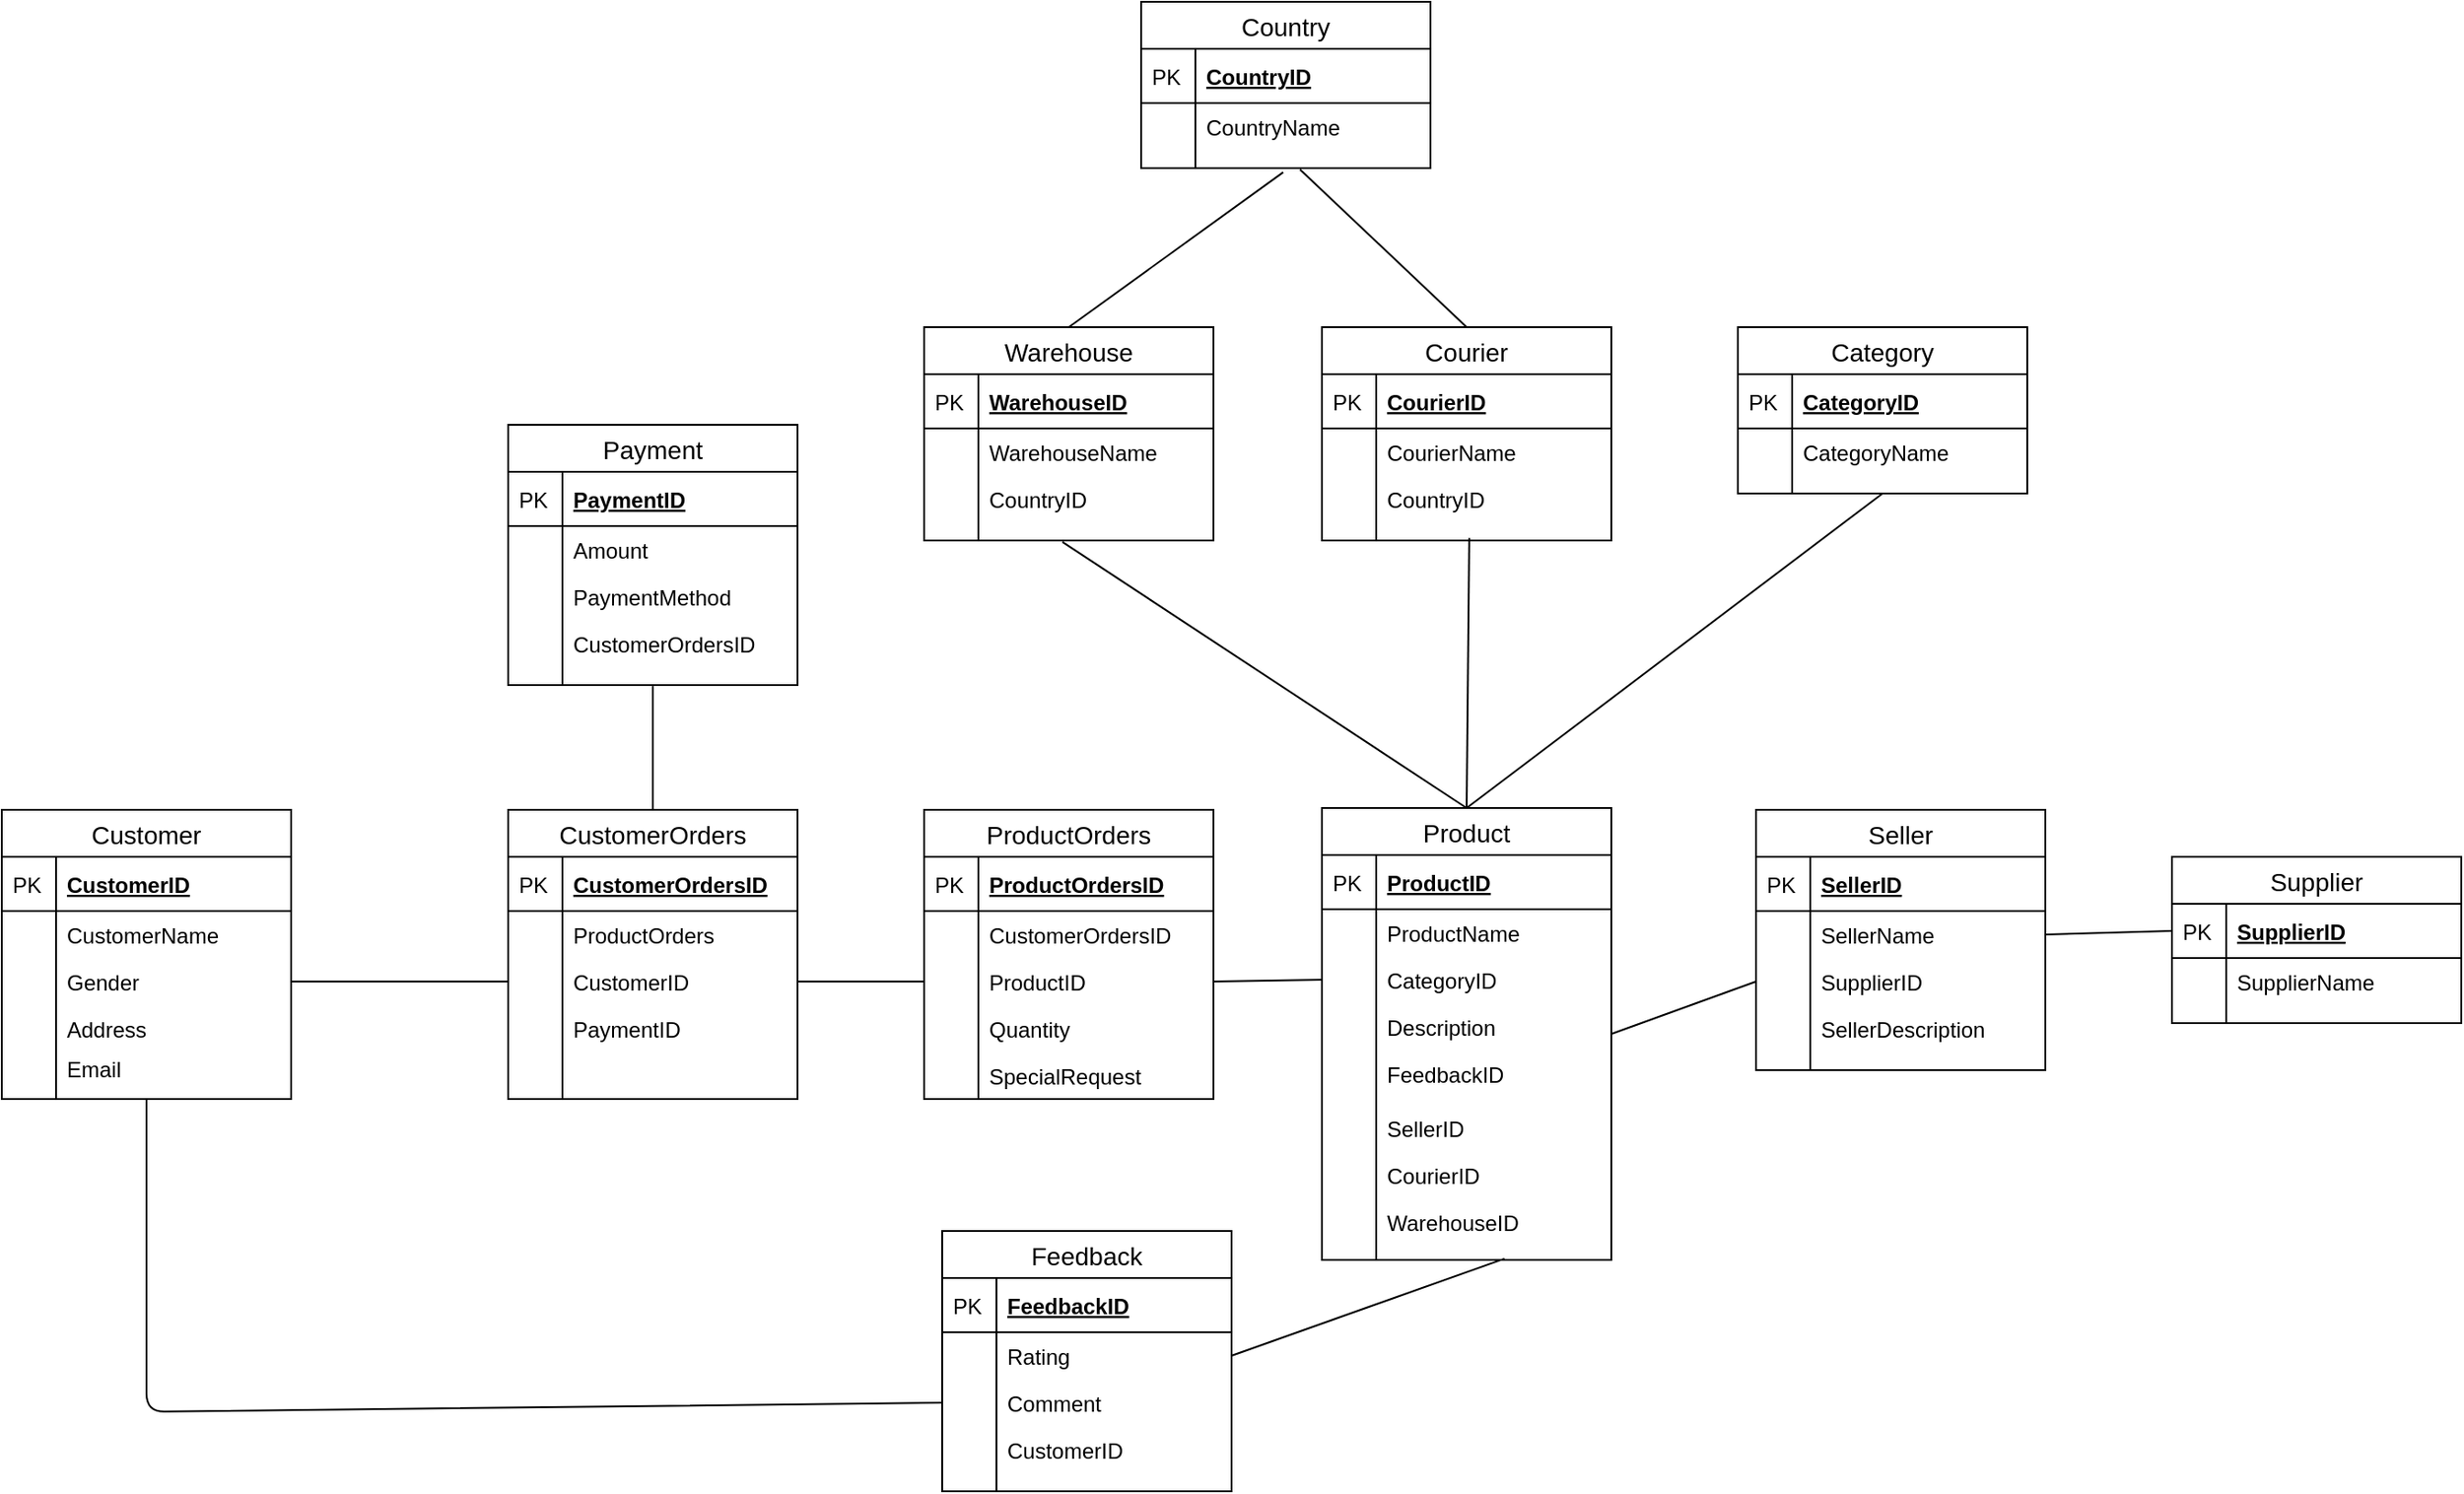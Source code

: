 <mxfile version="13.1.3" type="github">
  <diagram id="pYFh0rgc7aokLXiVHy54" name="Page-1">
    <mxGraphModel dx="3125" dy="2255" grid="1" gridSize="10" guides="1" tooltips="1" connect="1" arrows="1" fold="1" page="1" pageScale="1" pageWidth="850" pageHeight="1100" math="0" shadow="0">
      <root>
        <mxCell id="0" />
        <mxCell id="1" parent="0" />
        <mxCell id="GwLpC99S9G4-F7s5bENT-5" value="CustomerOrders" style="swimlane;fontStyle=0;childLayout=stackLayout;horizontal=1;startSize=26;horizontalStack=0;resizeParent=1;resizeParentMax=0;resizeLast=0;collapsible=1;marginBottom=0;align=center;fontSize=14;" parent="1" vertex="1">
          <mxGeometry x="-470" y="287" width="160" height="160" as="geometry" />
        </mxCell>
        <mxCell id="GwLpC99S9G4-F7s5bENT-6" value="CustomerOrdersID" style="shape=partialRectangle;top=0;left=0;right=0;bottom=1;align=left;verticalAlign=middle;fillColor=none;spacingLeft=34;spacingRight=4;overflow=hidden;rotatable=0;points=[[0,0.5],[1,0.5]];portConstraint=eastwest;dropTarget=0;fontStyle=5;fontSize=12;" parent="GwLpC99S9G4-F7s5bENT-5" vertex="1">
          <mxGeometry y="26" width="160" height="30" as="geometry" />
        </mxCell>
        <mxCell id="GwLpC99S9G4-F7s5bENT-7" value="PK" style="shape=partialRectangle;top=0;left=0;bottom=0;fillColor=none;align=left;verticalAlign=middle;spacingLeft=4;spacingRight=4;overflow=hidden;rotatable=0;points=[];portConstraint=eastwest;part=1;fontSize=12;" parent="GwLpC99S9G4-F7s5bENT-6" vertex="1" connectable="0">
          <mxGeometry width="30" height="30" as="geometry" />
        </mxCell>
        <mxCell id="GwLpC99S9G4-F7s5bENT-8" value="ProductOrders" style="shape=partialRectangle;top=0;left=0;right=0;bottom=0;align=left;verticalAlign=top;fillColor=none;spacingLeft=34;spacingRight=4;overflow=hidden;rotatable=0;points=[[0,0.5],[1,0.5]];portConstraint=eastwest;dropTarget=0;fontSize=12;" parent="GwLpC99S9G4-F7s5bENT-5" vertex="1">
          <mxGeometry y="56" width="160" height="26" as="geometry" />
        </mxCell>
        <mxCell id="GwLpC99S9G4-F7s5bENT-9" value="" style="shape=partialRectangle;top=0;left=0;bottom=0;fillColor=none;align=left;verticalAlign=top;spacingLeft=4;spacingRight=4;overflow=hidden;rotatable=0;points=[];portConstraint=eastwest;part=1;fontSize=12;" parent="GwLpC99S9G4-F7s5bENT-8" vertex="1" connectable="0">
          <mxGeometry width="30" height="26" as="geometry" />
        </mxCell>
        <mxCell id="GwLpC99S9G4-F7s5bENT-10" value="CustomerID" style="shape=partialRectangle;top=0;left=0;right=0;bottom=0;align=left;verticalAlign=top;fillColor=none;spacingLeft=34;spacingRight=4;overflow=hidden;rotatable=0;points=[[0,0.5],[1,0.5]];portConstraint=eastwest;dropTarget=0;fontSize=12;" parent="GwLpC99S9G4-F7s5bENT-5" vertex="1">
          <mxGeometry y="82" width="160" height="26" as="geometry" />
        </mxCell>
        <mxCell id="GwLpC99S9G4-F7s5bENT-11" value="" style="shape=partialRectangle;top=0;left=0;bottom=0;fillColor=none;align=left;verticalAlign=top;spacingLeft=4;spacingRight=4;overflow=hidden;rotatable=0;points=[];portConstraint=eastwest;part=1;fontSize=12;" parent="GwLpC99S9G4-F7s5bENT-10" vertex="1" connectable="0">
          <mxGeometry width="30" height="26" as="geometry" />
        </mxCell>
        <mxCell id="GwLpC99S9G4-F7s5bENT-12" value="PaymentID" style="shape=partialRectangle;top=0;left=0;right=0;bottom=0;align=left;verticalAlign=top;fillColor=none;spacingLeft=34;spacingRight=4;overflow=hidden;rotatable=0;points=[[0,0.5],[1,0.5]];portConstraint=eastwest;dropTarget=0;fontSize=12;" parent="GwLpC99S9G4-F7s5bENT-5" vertex="1">
          <mxGeometry y="108" width="160" height="26" as="geometry" />
        </mxCell>
        <mxCell id="GwLpC99S9G4-F7s5bENT-13" value="" style="shape=partialRectangle;top=0;left=0;bottom=0;fillColor=none;align=left;verticalAlign=top;spacingLeft=4;spacingRight=4;overflow=hidden;rotatable=0;points=[];portConstraint=eastwest;part=1;fontSize=12;" parent="GwLpC99S9G4-F7s5bENT-12" vertex="1" connectable="0">
          <mxGeometry width="30" height="26" as="geometry" />
        </mxCell>
        <mxCell id="GwLpC99S9G4-F7s5bENT-14" value="" style="shape=partialRectangle;top=0;left=0;right=0;bottom=0;align=left;verticalAlign=top;fillColor=none;spacingLeft=34;spacingRight=4;overflow=hidden;rotatable=0;points=[[0,0.5],[1,0.5]];portConstraint=eastwest;dropTarget=0;fontSize=12;" parent="GwLpC99S9G4-F7s5bENT-5" vertex="1">
          <mxGeometry y="134" width="160" height="26" as="geometry" />
        </mxCell>
        <mxCell id="GwLpC99S9G4-F7s5bENT-15" value="" style="shape=partialRectangle;top=0;left=0;bottom=0;fillColor=none;align=left;verticalAlign=top;spacingLeft=4;spacingRight=4;overflow=hidden;rotatable=0;points=[];portConstraint=eastwest;part=1;fontSize=12;" parent="GwLpC99S9G4-F7s5bENT-14" vertex="1" connectable="0">
          <mxGeometry width="30" height="26" as="geometry" />
        </mxCell>
        <mxCell id="qkNK_GtY_0DO6yNgUWAp-51" value="ProductOrders" style="swimlane;fontStyle=0;childLayout=stackLayout;horizontal=1;startSize=26;horizontalStack=0;resizeParent=1;resizeParentMax=0;resizeLast=0;collapsible=1;marginBottom=0;align=center;fontSize=14;" parent="1" vertex="1">
          <mxGeometry x="-240" y="287" width="160" height="160" as="geometry" />
        </mxCell>
        <mxCell id="qkNK_GtY_0DO6yNgUWAp-52" value="ProductOrdersID" style="shape=partialRectangle;top=0;left=0;right=0;bottom=1;align=left;verticalAlign=middle;fillColor=none;spacingLeft=34;spacingRight=4;overflow=hidden;rotatable=0;points=[[0,0.5],[1,0.5]];portConstraint=eastwest;dropTarget=0;fontStyle=5;fontSize=12;" parent="qkNK_GtY_0DO6yNgUWAp-51" vertex="1">
          <mxGeometry y="26" width="160" height="30" as="geometry" />
        </mxCell>
        <mxCell id="qkNK_GtY_0DO6yNgUWAp-53" value="PK" style="shape=partialRectangle;top=0;left=0;bottom=0;fillColor=none;align=left;verticalAlign=middle;spacingLeft=4;spacingRight=4;overflow=hidden;rotatable=0;points=[];portConstraint=eastwest;part=1;fontSize=12;" parent="qkNK_GtY_0DO6yNgUWAp-52" vertex="1" connectable="0">
          <mxGeometry width="30" height="30" as="geometry" />
        </mxCell>
        <mxCell id="qkNK_GtY_0DO6yNgUWAp-54" value="CustomerOrdersID" style="shape=partialRectangle;top=0;left=0;right=0;bottom=0;align=left;verticalAlign=top;fillColor=none;spacingLeft=34;spacingRight=4;overflow=hidden;rotatable=0;points=[[0,0.5],[1,0.5]];portConstraint=eastwest;dropTarget=0;fontSize=12;" parent="qkNK_GtY_0DO6yNgUWAp-51" vertex="1">
          <mxGeometry y="56" width="160" height="26" as="geometry" />
        </mxCell>
        <mxCell id="qkNK_GtY_0DO6yNgUWAp-55" value="" style="shape=partialRectangle;top=0;left=0;bottom=0;fillColor=none;align=left;verticalAlign=top;spacingLeft=4;spacingRight=4;overflow=hidden;rotatable=0;points=[];portConstraint=eastwest;part=1;fontSize=12;" parent="qkNK_GtY_0DO6yNgUWAp-54" vertex="1" connectable="0">
          <mxGeometry width="30" height="26" as="geometry" />
        </mxCell>
        <mxCell id="qkNK_GtY_0DO6yNgUWAp-56" value="ProductID" style="shape=partialRectangle;top=0;left=0;right=0;bottom=0;align=left;verticalAlign=top;fillColor=none;spacingLeft=34;spacingRight=4;overflow=hidden;rotatable=0;points=[[0,0.5],[1,0.5]];portConstraint=eastwest;dropTarget=0;fontSize=12;" parent="qkNK_GtY_0DO6yNgUWAp-51" vertex="1">
          <mxGeometry y="82" width="160" height="26" as="geometry" />
        </mxCell>
        <mxCell id="qkNK_GtY_0DO6yNgUWAp-57" value="" style="shape=partialRectangle;top=0;left=0;bottom=0;fillColor=none;align=left;verticalAlign=top;spacingLeft=4;spacingRight=4;overflow=hidden;rotatable=0;points=[];portConstraint=eastwest;part=1;fontSize=12;" parent="qkNK_GtY_0DO6yNgUWAp-56" vertex="1" connectable="0">
          <mxGeometry width="30" height="26" as="geometry" />
        </mxCell>
        <mxCell id="qkNK_GtY_0DO6yNgUWAp-58" value="Quantity" style="shape=partialRectangle;top=0;left=0;right=0;bottom=0;align=left;verticalAlign=top;fillColor=none;spacingLeft=34;spacingRight=4;overflow=hidden;rotatable=0;points=[[0,0.5],[1,0.5]];portConstraint=eastwest;dropTarget=0;fontSize=12;" parent="qkNK_GtY_0DO6yNgUWAp-51" vertex="1">
          <mxGeometry y="108" width="160" height="26" as="geometry" />
        </mxCell>
        <mxCell id="qkNK_GtY_0DO6yNgUWAp-59" value="" style="shape=partialRectangle;top=0;left=0;bottom=0;fillColor=none;align=left;verticalAlign=top;spacingLeft=4;spacingRight=4;overflow=hidden;rotatable=0;points=[];portConstraint=eastwest;part=1;fontSize=12;" parent="qkNK_GtY_0DO6yNgUWAp-58" vertex="1" connectable="0">
          <mxGeometry width="30" height="26" as="geometry" />
        </mxCell>
        <mxCell id="qkNK_GtY_0DO6yNgUWAp-60" value="SpecialRequest" style="shape=partialRectangle;top=0;left=0;right=0;bottom=0;align=left;verticalAlign=top;fillColor=none;spacingLeft=34;spacingRight=4;overflow=hidden;rotatable=0;points=[[0,0.5],[1,0.5]];portConstraint=eastwest;dropTarget=0;fontSize=12;" parent="qkNK_GtY_0DO6yNgUWAp-51" vertex="1">
          <mxGeometry y="134" width="160" height="26" as="geometry" />
        </mxCell>
        <mxCell id="qkNK_GtY_0DO6yNgUWAp-61" value="" style="shape=partialRectangle;top=0;left=0;bottom=0;fillColor=none;align=left;verticalAlign=top;spacingLeft=4;spacingRight=4;overflow=hidden;rotatable=0;points=[];portConstraint=eastwest;part=1;fontSize=12;" parent="qkNK_GtY_0DO6yNgUWAp-60" vertex="1" connectable="0">
          <mxGeometry width="30" height="26" as="geometry" />
        </mxCell>
        <mxCell id="qkNK_GtY_0DO6yNgUWAp-38" value="Customer" style="swimlane;fontStyle=0;childLayout=stackLayout;horizontal=1;startSize=26;horizontalStack=0;resizeParent=1;resizeParentMax=0;resizeLast=0;collapsible=1;marginBottom=0;align=center;fontSize=14;" parent="1" vertex="1">
          <mxGeometry x="-750" y="287" width="160" height="160" as="geometry" />
        </mxCell>
        <mxCell id="qkNK_GtY_0DO6yNgUWAp-39" value="CustomerID" style="shape=partialRectangle;top=0;left=0;right=0;bottom=1;align=left;verticalAlign=middle;fillColor=none;spacingLeft=34;spacingRight=4;overflow=hidden;rotatable=0;points=[[0,0.5],[1,0.5]];portConstraint=eastwest;dropTarget=0;fontStyle=5;fontSize=12;" parent="qkNK_GtY_0DO6yNgUWAp-38" vertex="1">
          <mxGeometry y="26" width="160" height="30" as="geometry" />
        </mxCell>
        <mxCell id="qkNK_GtY_0DO6yNgUWAp-40" value="PK" style="shape=partialRectangle;top=0;left=0;bottom=0;fillColor=none;align=left;verticalAlign=middle;spacingLeft=4;spacingRight=4;overflow=hidden;rotatable=0;points=[];portConstraint=eastwest;part=1;fontSize=12;" parent="qkNK_GtY_0DO6yNgUWAp-39" vertex="1" connectable="0">
          <mxGeometry width="30" height="30" as="geometry" />
        </mxCell>
        <mxCell id="qkNK_GtY_0DO6yNgUWAp-41" value="CustomerName" style="shape=partialRectangle;top=0;left=0;right=0;bottom=0;align=left;verticalAlign=top;fillColor=none;spacingLeft=34;spacingRight=4;overflow=hidden;rotatable=0;points=[[0,0.5],[1,0.5]];portConstraint=eastwest;dropTarget=0;fontSize=12;" parent="qkNK_GtY_0DO6yNgUWAp-38" vertex="1">
          <mxGeometry y="56" width="160" height="26" as="geometry" />
        </mxCell>
        <mxCell id="qkNK_GtY_0DO6yNgUWAp-42" value="" style="shape=partialRectangle;top=0;left=0;bottom=0;fillColor=none;align=left;verticalAlign=top;spacingLeft=4;spacingRight=4;overflow=hidden;rotatable=0;points=[];portConstraint=eastwest;part=1;fontSize=12;" parent="qkNK_GtY_0DO6yNgUWAp-41" vertex="1" connectable="0">
          <mxGeometry width="30" height="26" as="geometry" />
        </mxCell>
        <mxCell id="qkNK_GtY_0DO6yNgUWAp-43" value="Gender" style="shape=partialRectangle;top=0;left=0;right=0;bottom=0;align=left;verticalAlign=top;fillColor=none;spacingLeft=34;spacingRight=4;overflow=hidden;rotatable=0;points=[[0,0.5],[1,0.5]];portConstraint=eastwest;dropTarget=0;fontSize=12;" parent="qkNK_GtY_0DO6yNgUWAp-38" vertex="1">
          <mxGeometry y="82" width="160" height="26" as="geometry" />
        </mxCell>
        <mxCell id="qkNK_GtY_0DO6yNgUWAp-44" value="" style="shape=partialRectangle;top=0;left=0;bottom=0;fillColor=none;align=left;verticalAlign=top;spacingLeft=4;spacingRight=4;overflow=hidden;rotatable=0;points=[];portConstraint=eastwest;part=1;fontSize=12;" parent="qkNK_GtY_0DO6yNgUWAp-43" vertex="1" connectable="0">
          <mxGeometry width="30" height="26" as="geometry" />
        </mxCell>
        <mxCell id="qkNK_GtY_0DO6yNgUWAp-45" value="Address&#xa;" style="shape=partialRectangle;top=0;left=0;right=0;bottom=0;align=left;verticalAlign=top;fillColor=none;spacingLeft=34;spacingRight=4;overflow=hidden;rotatable=0;points=[[0,0.5],[1,0.5]];portConstraint=eastwest;dropTarget=0;fontSize=12;" parent="qkNK_GtY_0DO6yNgUWAp-38" vertex="1">
          <mxGeometry y="108" width="160" height="22" as="geometry" />
        </mxCell>
        <mxCell id="qkNK_GtY_0DO6yNgUWAp-46" value="" style="shape=partialRectangle;top=0;left=0;bottom=0;fillColor=none;align=left;verticalAlign=top;spacingLeft=4;spacingRight=4;overflow=hidden;rotatable=0;points=[];portConstraint=eastwest;part=1;fontSize=12;" parent="qkNK_GtY_0DO6yNgUWAp-45" vertex="1" connectable="0">
          <mxGeometry width="30" height="22" as="geometry" />
        </mxCell>
        <mxCell id="qkNK_GtY_0DO6yNgUWAp-47" value="Email" style="shape=partialRectangle;top=0;left=0;right=0;bottom=0;align=left;verticalAlign=top;fillColor=none;spacingLeft=34;spacingRight=4;overflow=hidden;rotatable=0;points=[[0,0.5],[1,0.5]];portConstraint=eastwest;dropTarget=0;fontSize=12;" parent="qkNK_GtY_0DO6yNgUWAp-38" vertex="1">
          <mxGeometry y="130" width="160" height="30" as="geometry" />
        </mxCell>
        <mxCell id="qkNK_GtY_0DO6yNgUWAp-48" value="" style="shape=partialRectangle;top=0;left=0;bottom=0;fillColor=none;align=left;verticalAlign=top;spacingLeft=4;spacingRight=4;overflow=hidden;rotatable=0;points=[];portConstraint=eastwest;part=1;fontSize=12;" parent="qkNK_GtY_0DO6yNgUWAp-47" vertex="1" connectable="0">
          <mxGeometry width="30" height="30" as="geometry" />
        </mxCell>
        <mxCell id="qkNK_GtY_0DO6yNgUWAp-106" value="Payment" style="swimlane;fontStyle=0;childLayout=stackLayout;horizontal=1;startSize=26;horizontalStack=0;resizeParent=1;resizeParentMax=0;resizeLast=0;collapsible=1;marginBottom=0;align=center;fontSize=14;" parent="1" vertex="1">
          <mxGeometry x="-470" y="74" width="160" height="144" as="geometry" />
        </mxCell>
        <mxCell id="qkNK_GtY_0DO6yNgUWAp-107" value="PaymentID" style="shape=partialRectangle;top=0;left=0;right=0;bottom=1;align=left;verticalAlign=middle;fillColor=none;spacingLeft=34;spacingRight=4;overflow=hidden;rotatable=0;points=[[0,0.5],[1,0.5]];portConstraint=eastwest;dropTarget=0;fontStyle=5;fontSize=12;" parent="qkNK_GtY_0DO6yNgUWAp-106" vertex="1">
          <mxGeometry y="26" width="160" height="30" as="geometry" />
        </mxCell>
        <mxCell id="qkNK_GtY_0DO6yNgUWAp-108" value="PK" style="shape=partialRectangle;top=0;left=0;bottom=0;fillColor=none;align=left;verticalAlign=middle;spacingLeft=4;spacingRight=4;overflow=hidden;rotatable=0;points=[];portConstraint=eastwest;part=1;fontSize=12;" parent="qkNK_GtY_0DO6yNgUWAp-107" vertex="1" connectable="0">
          <mxGeometry width="30" height="30" as="geometry" />
        </mxCell>
        <mxCell id="qkNK_GtY_0DO6yNgUWAp-109" value="Amount" style="shape=partialRectangle;top=0;left=0;right=0;bottom=0;align=left;verticalAlign=top;fillColor=none;spacingLeft=34;spacingRight=4;overflow=hidden;rotatable=0;points=[[0,0.5],[1,0.5]];portConstraint=eastwest;dropTarget=0;fontSize=12;" parent="qkNK_GtY_0DO6yNgUWAp-106" vertex="1">
          <mxGeometry y="56" width="160" height="26" as="geometry" />
        </mxCell>
        <mxCell id="qkNK_GtY_0DO6yNgUWAp-110" value="" style="shape=partialRectangle;top=0;left=0;bottom=0;fillColor=none;align=left;verticalAlign=top;spacingLeft=4;spacingRight=4;overflow=hidden;rotatable=0;points=[];portConstraint=eastwest;part=1;fontSize=12;" parent="qkNK_GtY_0DO6yNgUWAp-109" vertex="1" connectable="0">
          <mxGeometry width="30" height="26" as="geometry" />
        </mxCell>
        <mxCell id="qkNK_GtY_0DO6yNgUWAp-111" value="PaymentMethod" style="shape=partialRectangle;top=0;left=0;right=0;bottom=0;align=left;verticalAlign=top;fillColor=none;spacingLeft=34;spacingRight=4;overflow=hidden;rotatable=0;points=[[0,0.5],[1,0.5]];portConstraint=eastwest;dropTarget=0;fontSize=12;" parent="qkNK_GtY_0DO6yNgUWAp-106" vertex="1">
          <mxGeometry y="82" width="160" height="26" as="geometry" />
        </mxCell>
        <mxCell id="qkNK_GtY_0DO6yNgUWAp-112" value="" style="shape=partialRectangle;top=0;left=0;bottom=0;fillColor=none;align=left;verticalAlign=top;spacingLeft=4;spacingRight=4;overflow=hidden;rotatable=0;points=[];portConstraint=eastwest;part=1;fontSize=12;" parent="qkNK_GtY_0DO6yNgUWAp-111" vertex="1" connectable="0">
          <mxGeometry width="30" height="26" as="geometry" />
        </mxCell>
        <mxCell id="qkNK_GtY_0DO6yNgUWAp-113" value="CustomerOrdersID" style="shape=partialRectangle;top=0;left=0;right=0;bottom=0;align=left;verticalAlign=top;fillColor=none;spacingLeft=34;spacingRight=4;overflow=hidden;rotatable=0;points=[[0,0.5],[1,0.5]];portConstraint=eastwest;dropTarget=0;fontSize=12;" parent="qkNK_GtY_0DO6yNgUWAp-106" vertex="1">
          <mxGeometry y="108" width="160" height="26" as="geometry" />
        </mxCell>
        <mxCell id="qkNK_GtY_0DO6yNgUWAp-114" value="" style="shape=partialRectangle;top=0;left=0;bottom=0;fillColor=none;align=left;verticalAlign=top;spacingLeft=4;spacingRight=4;overflow=hidden;rotatable=0;points=[];portConstraint=eastwest;part=1;fontSize=12;" parent="qkNK_GtY_0DO6yNgUWAp-113" vertex="1" connectable="0">
          <mxGeometry width="30" height="26" as="geometry" />
        </mxCell>
        <mxCell id="qkNK_GtY_0DO6yNgUWAp-115" value="" style="shape=partialRectangle;top=0;left=0;right=0;bottom=0;align=left;verticalAlign=top;fillColor=none;spacingLeft=34;spacingRight=4;overflow=hidden;rotatable=0;points=[[0,0.5],[1,0.5]];portConstraint=eastwest;dropTarget=0;fontSize=12;" parent="qkNK_GtY_0DO6yNgUWAp-106" vertex="1">
          <mxGeometry y="134" width="160" height="10" as="geometry" />
        </mxCell>
        <mxCell id="qkNK_GtY_0DO6yNgUWAp-116" value="" style="shape=partialRectangle;top=0;left=0;bottom=0;fillColor=none;align=left;verticalAlign=top;spacingLeft=4;spacingRight=4;overflow=hidden;rotatable=0;points=[];portConstraint=eastwest;part=1;fontSize=12;" parent="qkNK_GtY_0DO6yNgUWAp-115" vertex="1" connectable="0">
          <mxGeometry width="30" height="10" as="geometry" />
        </mxCell>
        <mxCell id="qkNK_GtY_0DO6yNgUWAp-25" value="Seller" style="swimlane;fontStyle=0;childLayout=stackLayout;horizontal=1;startSize=26;horizontalStack=0;resizeParent=1;resizeParentMax=0;resizeLast=0;collapsible=1;marginBottom=0;align=center;fontSize=14;" parent="1" vertex="1">
          <mxGeometry x="220" y="287" width="160" height="144" as="geometry" />
        </mxCell>
        <mxCell id="qkNK_GtY_0DO6yNgUWAp-26" value="SellerID" style="shape=partialRectangle;top=0;left=0;right=0;bottom=1;align=left;verticalAlign=middle;fillColor=none;spacingLeft=34;spacingRight=4;overflow=hidden;rotatable=0;points=[[0,0.5],[1,0.5]];portConstraint=eastwest;dropTarget=0;fontStyle=5;fontSize=12;" parent="qkNK_GtY_0DO6yNgUWAp-25" vertex="1">
          <mxGeometry y="26" width="160" height="30" as="geometry" />
        </mxCell>
        <mxCell id="qkNK_GtY_0DO6yNgUWAp-27" value="PK" style="shape=partialRectangle;top=0;left=0;bottom=0;fillColor=none;align=left;verticalAlign=middle;spacingLeft=4;spacingRight=4;overflow=hidden;rotatable=0;points=[];portConstraint=eastwest;part=1;fontSize=12;" parent="qkNK_GtY_0DO6yNgUWAp-26" vertex="1" connectable="0">
          <mxGeometry width="30" height="30" as="geometry" />
        </mxCell>
        <mxCell id="qkNK_GtY_0DO6yNgUWAp-28" value="SellerName" style="shape=partialRectangle;top=0;left=0;right=0;bottom=0;align=left;verticalAlign=top;fillColor=none;spacingLeft=34;spacingRight=4;overflow=hidden;rotatable=0;points=[[0,0.5],[1,0.5]];portConstraint=eastwest;dropTarget=0;fontSize=12;" parent="qkNK_GtY_0DO6yNgUWAp-25" vertex="1">
          <mxGeometry y="56" width="160" height="26" as="geometry" />
        </mxCell>
        <mxCell id="qkNK_GtY_0DO6yNgUWAp-29" value="" style="shape=partialRectangle;top=0;left=0;bottom=0;fillColor=none;align=left;verticalAlign=top;spacingLeft=4;spacingRight=4;overflow=hidden;rotatable=0;points=[];portConstraint=eastwest;part=1;fontSize=12;" parent="qkNK_GtY_0DO6yNgUWAp-28" vertex="1" connectable="0">
          <mxGeometry width="30" height="26" as="geometry" />
        </mxCell>
        <mxCell id="qkNK_GtY_0DO6yNgUWAp-30" value="SupplierID" style="shape=partialRectangle;top=0;left=0;right=0;bottom=0;align=left;verticalAlign=top;fillColor=none;spacingLeft=34;spacingRight=4;overflow=hidden;rotatable=0;points=[[0,0.5],[1,0.5]];portConstraint=eastwest;dropTarget=0;fontSize=12;" parent="qkNK_GtY_0DO6yNgUWAp-25" vertex="1">
          <mxGeometry y="82" width="160" height="26" as="geometry" />
        </mxCell>
        <mxCell id="qkNK_GtY_0DO6yNgUWAp-31" value="" style="shape=partialRectangle;top=0;left=0;bottom=0;fillColor=none;align=left;verticalAlign=top;spacingLeft=4;spacingRight=4;overflow=hidden;rotatable=0;points=[];portConstraint=eastwest;part=1;fontSize=12;" parent="qkNK_GtY_0DO6yNgUWAp-30" vertex="1" connectable="0">
          <mxGeometry width="30" height="26" as="geometry" />
        </mxCell>
        <mxCell id="qkNK_GtY_0DO6yNgUWAp-32" value="SellerDescription" style="shape=partialRectangle;top=0;left=0;right=0;bottom=0;align=left;verticalAlign=top;fillColor=none;spacingLeft=34;spacingRight=4;overflow=hidden;rotatable=0;points=[[0,0.5],[1,0.5]];portConstraint=eastwest;dropTarget=0;fontSize=12;" parent="qkNK_GtY_0DO6yNgUWAp-25" vertex="1">
          <mxGeometry y="108" width="160" height="26" as="geometry" />
        </mxCell>
        <mxCell id="qkNK_GtY_0DO6yNgUWAp-33" value="" style="shape=partialRectangle;top=0;left=0;bottom=0;fillColor=none;align=left;verticalAlign=top;spacingLeft=4;spacingRight=4;overflow=hidden;rotatable=0;points=[];portConstraint=eastwest;part=1;fontSize=12;" parent="qkNK_GtY_0DO6yNgUWAp-32" vertex="1" connectable="0">
          <mxGeometry width="30" height="26" as="geometry" />
        </mxCell>
        <mxCell id="qkNK_GtY_0DO6yNgUWAp-34" value="" style="shape=partialRectangle;top=0;left=0;right=0;bottom=0;align=left;verticalAlign=top;fillColor=none;spacingLeft=34;spacingRight=4;overflow=hidden;rotatable=0;points=[[0,0.5],[1,0.5]];portConstraint=eastwest;dropTarget=0;fontSize=12;" parent="qkNK_GtY_0DO6yNgUWAp-25" vertex="1">
          <mxGeometry y="134" width="160" height="10" as="geometry" />
        </mxCell>
        <mxCell id="qkNK_GtY_0DO6yNgUWAp-35" value="" style="shape=partialRectangle;top=0;left=0;bottom=0;fillColor=none;align=left;verticalAlign=top;spacingLeft=4;spacingRight=4;overflow=hidden;rotatable=0;points=[];portConstraint=eastwest;part=1;fontSize=12;" parent="qkNK_GtY_0DO6yNgUWAp-34" vertex="1" connectable="0">
          <mxGeometry width="30" height="10" as="geometry" />
        </mxCell>
        <mxCell id="qkNK_GtY_0DO6yNgUWAp-62" value="Product" style="swimlane;fontStyle=0;childLayout=stackLayout;horizontal=1;startSize=26;horizontalStack=0;resizeParent=1;resizeParentMax=0;resizeLast=0;collapsible=1;marginBottom=0;align=center;fontSize=14;" parent="1" vertex="1">
          <mxGeometry x="-20" y="286" width="160" height="250" as="geometry" />
        </mxCell>
        <mxCell id="qkNK_GtY_0DO6yNgUWAp-63" value="ProductID" style="shape=partialRectangle;top=0;left=0;right=0;bottom=1;align=left;verticalAlign=middle;fillColor=none;spacingLeft=34;spacingRight=4;overflow=hidden;rotatable=0;points=[[0,0.5],[1,0.5]];portConstraint=eastwest;dropTarget=0;fontStyle=5;fontSize=12;" parent="qkNK_GtY_0DO6yNgUWAp-62" vertex="1">
          <mxGeometry y="26" width="160" height="30" as="geometry" />
        </mxCell>
        <mxCell id="qkNK_GtY_0DO6yNgUWAp-64" value="PK" style="shape=partialRectangle;top=0;left=0;bottom=0;fillColor=none;align=left;verticalAlign=middle;spacingLeft=4;spacingRight=4;overflow=hidden;rotatable=0;points=[];portConstraint=eastwest;part=1;fontSize=12;" parent="qkNK_GtY_0DO6yNgUWAp-63" vertex="1" connectable="0">
          <mxGeometry width="30" height="30" as="geometry" />
        </mxCell>
        <mxCell id="qkNK_GtY_0DO6yNgUWAp-65" value="ProductName" style="shape=partialRectangle;top=0;left=0;right=0;bottom=0;align=left;verticalAlign=top;fillColor=none;spacingLeft=34;spacingRight=4;overflow=hidden;rotatable=0;points=[[0,0.5],[1,0.5]];portConstraint=eastwest;dropTarget=0;fontSize=12;" parent="qkNK_GtY_0DO6yNgUWAp-62" vertex="1">
          <mxGeometry y="56" width="160" height="26" as="geometry" />
        </mxCell>
        <mxCell id="qkNK_GtY_0DO6yNgUWAp-66" value="" style="shape=partialRectangle;top=0;left=0;bottom=0;fillColor=none;align=left;verticalAlign=top;spacingLeft=4;spacingRight=4;overflow=hidden;rotatable=0;points=[];portConstraint=eastwest;part=1;fontSize=12;" parent="qkNK_GtY_0DO6yNgUWAp-65" vertex="1" connectable="0">
          <mxGeometry width="30" height="26" as="geometry" />
        </mxCell>
        <mxCell id="qkNK_GtY_0DO6yNgUWAp-67" value="CategoryID" style="shape=partialRectangle;top=0;left=0;right=0;bottom=0;align=left;verticalAlign=top;fillColor=none;spacingLeft=34;spacingRight=4;overflow=hidden;rotatable=0;points=[[0,0.5],[1,0.5]];portConstraint=eastwest;dropTarget=0;fontSize=12;" parent="qkNK_GtY_0DO6yNgUWAp-62" vertex="1">
          <mxGeometry y="82" width="160" height="26" as="geometry" />
        </mxCell>
        <mxCell id="qkNK_GtY_0DO6yNgUWAp-68" value="" style="shape=partialRectangle;top=0;left=0;bottom=0;fillColor=none;align=left;verticalAlign=top;spacingLeft=4;spacingRight=4;overflow=hidden;rotatable=0;points=[];portConstraint=eastwest;part=1;fontSize=12;" parent="qkNK_GtY_0DO6yNgUWAp-67" vertex="1" connectable="0">
          <mxGeometry width="30" height="26" as="geometry" />
        </mxCell>
        <mxCell id="qkNK_GtY_0DO6yNgUWAp-69" value="Description" style="shape=partialRectangle;top=0;left=0;right=0;bottom=0;align=left;verticalAlign=top;fillColor=none;spacingLeft=34;spacingRight=4;overflow=hidden;rotatable=0;points=[[0,0.5],[1,0.5]];portConstraint=eastwest;dropTarget=0;fontSize=12;" parent="qkNK_GtY_0DO6yNgUWAp-62" vertex="1">
          <mxGeometry y="108" width="160" height="26" as="geometry" />
        </mxCell>
        <mxCell id="qkNK_GtY_0DO6yNgUWAp-70" value="" style="shape=partialRectangle;top=0;left=0;bottom=0;fillColor=none;align=left;verticalAlign=top;spacingLeft=4;spacingRight=4;overflow=hidden;rotatable=0;points=[];portConstraint=eastwest;part=1;fontSize=12;" parent="qkNK_GtY_0DO6yNgUWAp-69" vertex="1" connectable="0">
          <mxGeometry width="30" height="26" as="geometry" />
        </mxCell>
        <mxCell id="qkNK_GtY_0DO6yNgUWAp-71" value="FeedbackID" style="shape=partialRectangle;top=0;left=0;right=0;bottom=0;align=left;verticalAlign=top;fillColor=none;spacingLeft=34;spacingRight=4;overflow=hidden;rotatable=0;points=[[0,0.5],[1,0.5]];portConstraint=eastwest;dropTarget=0;fontSize=12;" parent="qkNK_GtY_0DO6yNgUWAp-62" vertex="1">
          <mxGeometry y="134" width="160" height="116" as="geometry" />
        </mxCell>
        <mxCell id="qkNK_GtY_0DO6yNgUWAp-72" value="" style="shape=partialRectangle;top=0;left=0;bottom=0;fillColor=none;align=left;verticalAlign=top;spacingLeft=4;spacingRight=4;overflow=hidden;rotatable=0;points=[];portConstraint=eastwest;part=1;fontSize=12;" parent="qkNK_GtY_0DO6yNgUWAp-71" vertex="1" connectable="0">
          <mxGeometry width="30" height="116.0" as="geometry" />
        </mxCell>
        <mxCell id="AN4v01BvNLDgCDLw9iA7-1" value="" style="endArrow=none;html=1;entryX=0;entryY=0.5;entryDx=0;entryDy=0;exitX=1;exitY=0.5;exitDx=0;exitDy=0;" edge="1" parent="1" source="qkNK_GtY_0DO6yNgUWAp-43" target="GwLpC99S9G4-F7s5bENT-10">
          <mxGeometry width="50" height="50" relative="1" as="geometry">
            <mxPoint x="-600" y="590" as="sourcePoint" />
            <mxPoint x="-550" y="540" as="targetPoint" />
          </mxGeometry>
        </mxCell>
        <mxCell id="AN4v01BvNLDgCDLw9iA7-2" value="" style="endArrow=none;html=1;entryX=1;entryY=0.5;entryDx=0;entryDy=0;exitX=0;exitY=0.5;exitDx=0;exitDy=0;" edge="1" parent="1" source="qkNK_GtY_0DO6yNgUWAp-56" target="GwLpC99S9G4-F7s5bENT-10">
          <mxGeometry width="50" height="50" relative="1" as="geometry">
            <mxPoint x="-440" y="570" as="sourcePoint" />
            <mxPoint x="-390" y="520" as="targetPoint" />
          </mxGeometry>
        </mxCell>
        <mxCell id="AN4v01BvNLDgCDLw9iA7-3" value="" style="endArrow=none;html=1;entryX=0.631;entryY=0.994;entryDx=0;entryDy=0;entryPerimeter=0;exitX=1;exitY=0.5;exitDx=0;exitDy=0;" edge="1" parent="1" source="qkNK_GtY_0DO6yNgUWAp-98" target="qkNK_GtY_0DO6yNgUWAp-71">
          <mxGeometry width="50" height="50" relative="1" as="geometry">
            <mxPoint x="-360" y="600" as="sourcePoint" />
            <mxPoint x="-310" y="550" as="targetPoint" />
          </mxGeometry>
        </mxCell>
        <mxCell id="qkNK_GtY_0DO6yNgUWAp-95" value="Feedback" style="swimlane;fontStyle=0;childLayout=stackLayout;horizontal=1;startSize=26;horizontalStack=0;resizeParent=1;resizeParentMax=0;resizeLast=0;collapsible=1;marginBottom=0;align=center;fontSize=14;" parent="1" vertex="1">
          <mxGeometry x="-230" y="520" width="160" height="144" as="geometry" />
        </mxCell>
        <mxCell id="qkNK_GtY_0DO6yNgUWAp-96" value="FeedbackID" style="shape=partialRectangle;top=0;left=0;right=0;bottom=1;align=left;verticalAlign=middle;fillColor=none;spacingLeft=34;spacingRight=4;overflow=hidden;rotatable=0;points=[[0,0.5],[1,0.5]];portConstraint=eastwest;dropTarget=0;fontStyle=5;fontSize=12;" parent="qkNK_GtY_0DO6yNgUWAp-95" vertex="1">
          <mxGeometry y="26" width="160" height="30" as="geometry" />
        </mxCell>
        <mxCell id="qkNK_GtY_0DO6yNgUWAp-97" value="PK" style="shape=partialRectangle;top=0;left=0;bottom=0;fillColor=none;align=left;verticalAlign=middle;spacingLeft=4;spacingRight=4;overflow=hidden;rotatable=0;points=[];portConstraint=eastwest;part=1;fontSize=12;" parent="qkNK_GtY_0DO6yNgUWAp-96" vertex="1" connectable="0">
          <mxGeometry width="30" height="30" as="geometry" />
        </mxCell>
        <mxCell id="qkNK_GtY_0DO6yNgUWAp-98" value="Rating" style="shape=partialRectangle;top=0;left=0;right=0;bottom=0;align=left;verticalAlign=top;fillColor=none;spacingLeft=34;spacingRight=4;overflow=hidden;rotatable=0;points=[[0,0.5],[1,0.5]];portConstraint=eastwest;dropTarget=0;fontSize=12;" parent="qkNK_GtY_0DO6yNgUWAp-95" vertex="1">
          <mxGeometry y="56" width="160" height="26" as="geometry" />
        </mxCell>
        <mxCell id="qkNK_GtY_0DO6yNgUWAp-99" value="" style="shape=partialRectangle;top=0;left=0;bottom=0;fillColor=none;align=left;verticalAlign=top;spacingLeft=4;spacingRight=4;overflow=hidden;rotatable=0;points=[];portConstraint=eastwest;part=1;fontSize=12;" parent="qkNK_GtY_0DO6yNgUWAp-98" vertex="1" connectable="0">
          <mxGeometry width="30" height="26" as="geometry" />
        </mxCell>
        <mxCell id="qkNK_GtY_0DO6yNgUWAp-100" value="Comment" style="shape=partialRectangle;top=0;left=0;right=0;bottom=0;align=left;verticalAlign=top;fillColor=none;spacingLeft=34;spacingRight=4;overflow=hidden;rotatable=0;points=[[0,0.5],[1,0.5]];portConstraint=eastwest;dropTarget=0;fontSize=12;" parent="qkNK_GtY_0DO6yNgUWAp-95" vertex="1">
          <mxGeometry y="82" width="160" height="26" as="geometry" />
        </mxCell>
        <mxCell id="qkNK_GtY_0DO6yNgUWAp-101" value="" style="shape=partialRectangle;top=0;left=0;bottom=0;fillColor=none;align=left;verticalAlign=top;spacingLeft=4;spacingRight=4;overflow=hidden;rotatable=0;points=[];portConstraint=eastwest;part=1;fontSize=12;" parent="qkNK_GtY_0DO6yNgUWAp-100" vertex="1" connectable="0">
          <mxGeometry width="30" height="26" as="geometry" />
        </mxCell>
        <mxCell id="qkNK_GtY_0DO6yNgUWAp-102" value="CustomerID" style="shape=partialRectangle;top=0;left=0;right=0;bottom=0;align=left;verticalAlign=top;fillColor=none;spacingLeft=34;spacingRight=4;overflow=hidden;rotatable=0;points=[[0,0.5],[1,0.5]];portConstraint=eastwest;dropTarget=0;fontSize=12;" parent="qkNK_GtY_0DO6yNgUWAp-95" vertex="1">
          <mxGeometry y="108" width="160" height="26" as="geometry" />
        </mxCell>
        <mxCell id="qkNK_GtY_0DO6yNgUWAp-103" value="" style="shape=partialRectangle;top=0;left=0;bottom=0;fillColor=none;align=left;verticalAlign=top;spacingLeft=4;spacingRight=4;overflow=hidden;rotatable=0;points=[];portConstraint=eastwest;part=1;fontSize=12;" parent="qkNK_GtY_0DO6yNgUWAp-102" vertex="1" connectable="0">
          <mxGeometry width="30" height="26" as="geometry" />
        </mxCell>
        <mxCell id="qkNK_GtY_0DO6yNgUWAp-104" value="" style="shape=partialRectangle;top=0;left=0;right=0;bottom=0;align=left;verticalAlign=top;fillColor=none;spacingLeft=34;spacingRight=4;overflow=hidden;rotatable=0;points=[[0,0.5],[1,0.5]];portConstraint=eastwest;dropTarget=0;fontSize=12;" parent="qkNK_GtY_0DO6yNgUWAp-95" vertex="1">
          <mxGeometry y="134" width="160" height="10" as="geometry" />
        </mxCell>
        <mxCell id="qkNK_GtY_0DO6yNgUWAp-105" value="" style="shape=partialRectangle;top=0;left=0;bottom=0;fillColor=none;align=left;verticalAlign=top;spacingLeft=4;spacingRight=4;overflow=hidden;rotatable=0;points=[];portConstraint=eastwest;part=1;fontSize=12;" parent="qkNK_GtY_0DO6yNgUWAp-104" vertex="1" connectable="0">
          <mxGeometry width="30" height="10" as="geometry" />
        </mxCell>
        <mxCell id="AN4v01BvNLDgCDLw9iA7-4" value="" style="endArrow=none;html=1;entryX=0;entryY=0.5;entryDx=0;entryDy=0;exitX=1;exitY=0.5;exitDx=0;exitDy=0;" edge="1" parent="1" source="qkNK_GtY_0DO6yNgUWAp-56" target="qkNK_GtY_0DO6yNgUWAp-67">
          <mxGeometry width="50" height="50" relative="1" as="geometry">
            <mxPoint x="-390" y="550" as="sourcePoint" />
            <mxPoint x="-340" y="500" as="targetPoint" />
          </mxGeometry>
        </mxCell>
        <mxCell id="AN4v01BvNLDgCDLw9iA7-5" value="" style="endArrow=none;html=1;entryX=1;entryY=0.5;entryDx=0;entryDy=0;exitX=0;exitY=0.5;exitDx=0;exitDy=0;" edge="1" parent="1" source="qkNK_GtY_0DO6yNgUWAp-30" target="qkNK_GtY_0DO6yNgUWAp-62">
          <mxGeometry width="50" height="50" relative="1" as="geometry">
            <mxPoint x="200" y="530" as="sourcePoint" />
            <mxPoint x="250" y="480" as="targetPoint" />
          </mxGeometry>
        </mxCell>
        <mxCell id="AN4v01BvNLDgCDLw9iA7-6" value="" style="endArrow=none;html=1;entryX=0;entryY=0.5;entryDx=0;entryDy=0;exitX=1;exitY=0.5;exitDx=0;exitDy=0;" edge="1" parent="1" source="qkNK_GtY_0DO6yNgUWAp-28" target="qkNK_GtY_0DO6yNgUWAp-131">
          <mxGeometry width="50" height="50" relative="1" as="geometry">
            <mxPoint x="300" y="510" as="sourcePoint" />
            <mxPoint x="350" y="460" as="targetPoint" />
          </mxGeometry>
        </mxCell>
        <mxCell id="AN4v01BvNLDgCDLw9iA7-7" value="" style="endArrow=none;html=1;entryX=0.5;entryY=1;entryDx=0;entryDy=0;exitX=0.5;exitY=0;exitDx=0;exitDy=0;" edge="1" parent="1" source="qkNK_GtY_0DO6yNgUWAp-62" target="qkNK_GtY_0DO6yNgUWAp-84">
          <mxGeometry width="50" height="50" relative="1" as="geometry">
            <mxPoint x="340" y="250" as="sourcePoint" />
            <mxPoint x="390" y="200" as="targetPoint" />
          </mxGeometry>
        </mxCell>
        <mxCell id="qkNK_GtY_0DO6yNgUWAp-130" value="Supplier" style="swimlane;fontStyle=0;childLayout=stackLayout;horizontal=1;startSize=26;horizontalStack=0;resizeParent=1;resizeParentMax=0;resizeLast=0;collapsible=1;marginBottom=0;align=center;fontSize=14;" parent="1" vertex="1">
          <mxGeometry x="450" y="313" width="160" height="92" as="geometry" />
        </mxCell>
        <mxCell id="qkNK_GtY_0DO6yNgUWAp-131" value="SupplierID" style="shape=partialRectangle;top=0;left=0;right=0;bottom=1;align=left;verticalAlign=middle;fillColor=none;spacingLeft=34;spacingRight=4;overflow=hidden;rotatable=0;points=[[0,0.5],[1,0.5]];portConstraint=eastwest;dropTarget=0;fontStyle=5;fontSize=12;" parent="qkNK_GtY_0DO6yNgUWAp-130" vertex="1">
          <mxGeometry y="26" width="160" height="30" as="geometry" />
        </mxCell>
        <mxCell id="qkNK_GtY_0DO6yNgUWAp-132" value="PK" style="shape=partialRectangle;top=0;left=0;bottom=0;fillColor=none;align=left;verticalAlign=middle;spacingLeft=4;spacingRight=4;overflow=hidden;rotatable=0;points=[];portConstraint=eastwest;part=1;fontSize=12;" parent="qkNK_GtY_0DO6yNgUWAp-131" vertex="1" connectable="0">
          <mxGeometry width="30" height="30" as="geometry" />
        </mxCell>
        <mxCell id="qkNK_GtY_0DO6yNgUWAp-133" value="SupplierName" style="shape=partialRectangle;top=0;left=0;right=0;bottom=0;align=left;verticalAlign=top;fillColor=none;spacingLeft=34;spacingRight=4;overflow=hidden;rotatable=0;points=[[0,0.5],[1,0.5]];portConstraint=eastwest;dropTarget=0;fontSize=12;" parent="qkNK_GtY_0DO6yNgUWAp-130" vertex="1">
          <mxGeometry y="56" width="160" height="26" as="geometry" />
        </mxCell>
        <mxCell id="qkNK_GtY_0DO6yNgUWAp-134" value="" style="shape=partialRectangle;top=0;left=0;bottom=0;fillColor=none;align=left;verticalAlign=top;spacingLeft=4;spacingRight=4;overflow=hidden;rotatable=0;points=[];portConstraint=eastwest;part=1;fontSize=12;" parent="qkNK_GtY_0DO6yNgUWAp-133" vertex="1" connectable="0">
          <mxGeometry width="30" height="26" as="geometry" />
        </mxCell>
        <mxCell id="qkNK_GtY_0DO6yNgUWAp-139" value="" style="shape=partialRectangle;top=0;left=0;right=0;bottom=0;align=left;verticalAlign=top;fillColor=none;spacingLeft=34;spacingRight=4;overflow=hidden;rotatable=0;points=[[0,0.5],[1,0.5]];portConstraint=eastwest;dropTarget=0;fontSize=12;" parent="qkNK_GtY_0DO6yNgUWAp-130" vertex="1">
          <mxGeometry y="82" width="160" height="10" as="geometry" />
        </mxCell>
        <mxCell id="qkNK_GtY_0DO6yNgUWAp-140" value="" style="shape=partialRectangle;top=0;left=0;bottom=0;fillColor=none;align=left;verticalAlign=top;spacingLeft=4;spacingRight=4;overflow=hidden;rotatable=0;points=[];portConstraint=eastwest;part=1;fontSize=12;" parent="qkNK_GtY_0DO6yNgUWAp-139" vertex="1" connectable="0">
          <mxGeometry width="30" height="10" as="geometry" />
        </mxCell>
        <mxCell id="AN4v01BvNLDgCDLw9iA7-8" value="" style="endArrow=none;html=1;exitX=0.5;exitY=1.057;exitDx=0;exitDy=0;exitPerimeter=0;entryX=0.5;entryY=0;entryDx=0;entryDy=0;" edge="1" parent="1" source="qkNK_GtY_0DO6yNgUWAp-115" target="GwLpC99S9G4-F7s5bENT-5">
          <mxGeometry width="50" height="50" relative="1" as="geometry">
            <mxPoint x="-470" y="30" as="sourcePoint" />
            <mxPoint x="-420" y="-20" as="targetPoint" />
          </mxGeometry>
        </mxCell>
        <mxCell id="AN4v01BvNLDgCDLw9iA7-9" value="" style="endArrow=none;html=1;entryX=0.491;entryY=1.229;entryDx=0;entryDy=0;entryPerimeter=0;exitX=0.5;exitY=0;exitDx=0;exitDy=0;" edge="1" parent="1" source="qkNK_GtY_0DO6yNgUWAp-119" target="qkNK_GtY_0DO6yNgUWAp-82">
          <mxGeometry width="50" height="50" relative="1" as="geometry">
            <mxPoint x="-90" y="80" as="sourcePoint" />
            <mxPoint x="-40" y="30" as="targetPoint" />
          </mxGeometry>
        </mxCell>
        <mxCell id="AN4v01BvNLDgCDLw9iA7-10" value="" style="endArrow=none;html=1;entryX=0.549;entryY=1.072;entryDx=0;entryDy=0;exitX=0.5;exitY=0;exitDx=0;exitDy=0;entryPerimeter=0;" edge="1" parent="1" source="qkNK_GtY_0DO6yNgUWAp-1" target="qkNK_GtY_0DO6yNgUWAp-82">
          <mxGeometry width="50" height="50" relative="1" as="geometry">
            <mxPoint x="-20" y="80" as="sourcePoint" />
            <mxPoint x="30" y="30" as="targetPoint" />
          </mxGeometry>
        </mxCell>
        <mxCell id="GwLpC99S9G4-F7s5bENT-3" value="SellerID" style="shape=partialRectangle;top=0;left=0;right=0;bottom=0;align=left;verticalAlign=top;fillColor=none;spacingLeft=34;spacingRight=4;overflow=hidden;rotatable=0;points=[[0,0.5],[1,0.5]];portConstraint=eastwest;dropTarget=0;fontSize=12;" parent="1" vertex="1">
          <mxGeometry x="-20" y="450" width="160" height="26" as="geometry" />
        </mxCell>
        <mxCell id="GwLpC99S9G4-F7s5bENT-4" value="" style="shape=partialRectangle;top=0;left=0;bottom=0;fillColor=none;align=left;verticalAlign=top;spacingLeft=4;spacingRight=4;overflow=hidden;rotatable=0;points=[];portConstraint=eastwest;part=1;fontSize=12;" parent="GwLpC99S9G4-F7s5bENT-3" vertex="1" connectable="0">
          <mxGeometry width="30" height="26" as="geometry" />
        </mxCell>
        <mxCell id="AN4v01BvNLDgCDLw9iA7-16" value="CourierID" style="shape=partialRectangle;top=0;left=0;right=0;bottom=0;align=left;verticalAlign=top;fillColor=none;spacingLeft=34;spacingRight=4;overflow=hidden;rotatable=0;points=[[0,0.5],[1,0.5]];portConstraint=eastwest;dropTarget=0;fontSize=12;" vertex="1" parent="1">
          <mxGeometry x="-20" y="476" width="160" height="26" as="geometry" />
        </mxCell>
        <mxCell id="AN4v01BvNLDgCDLw9iA7-17" value="" style="shape=partialRectangle;top=0;left=0;bottom=0;fillColor=none;align=left;verticalAlign=top;spacingLeft=4;spacingRight=4;overflow=hidden;rotatable=0;points=[];portConstraint=eastwest;part=1;fontSize=12;" vertex="1" connectable="0" parent="AN4v01BvNLDgCDLw9iA7-16">
          <mxGeometry width="30" height="26" as="geometry" />
        </mxCell>
        <mxCell id="AN4v01BvNLDgCDLw9iA7-18" value="" style="endArrow=none;html=1;entryX=0.509;entryY=0.867;entryDx=0;entryDy=0;entryPerimeter=0;exitX=0.5;exitY=0;exitDx=0;exitDy=0;" edge="1" parent="1" source="qkNK_GtY_0DO6yNgUWAp-62" target="qkNK_GtY_0DO6yNgUWAp-10">
          <mxGeometry width="50" height="50" relative="1" as="geometry">
            <mxPoint x="-70" y="290" as="sourcePoint" />
            <mxPoint x="-20" y="240" as="targetPoint" />
          </mxGeometry>
        </mxCell>
        <mxCell id="AN4v01BvNLDgCDLw9iA7-19" value="WarehouseID" style="shape=partialRectangle;top=0;left=0;right=0;bottom=0;align=left;verticalAlign=top;fillColor=none;spacingLeft=34;spacingRight=4;overflow=hidden;rotatable=0;points=[[0,0.5],[1,0.5]];portConstraint=eastwest;dropTarget=0;fontSize=12;" vertex="1" parent="1">
          <mxGeometry x="-20" y="502" width="160" height="26" as="geometry" />
        </mxCell>
        <mxCell id="AN4v01BvNLDgCDLw9iA7-20" value="" style="shape=partialRectangle;top=0;left=0;bottom=0;fillColor=none;align=left;verticalAlign=top;spacingLeft=4;spacingRight=4;overflow=hidden;rotatable=0;points=[];portConstraint=eastwest;part=1;fontSize=12;" vertex="1" connectable="0" parent="AN4v01BvNLDgCDLw9iA7-19">
          <mxGeometry width="30" height="26" as="geometry" />
        </mxCell>
        <mxCell id="AN4v01BvNLDgCDLw9iA7-21" value="" style="endArrow=none;html=1;entryX=0.5;entryY=0;entryDx=0;entryDy=0;exitX=0.478;exitY=1.08;exitDx=0;exitDy=0;exitPerimeter=0;" edge="1" parent="1" source="qkNK_GtY_0DO6yNgUWAp-128" target="qkNK_GtY_0DO6yNgUWAp-62">
          <mxGeometry width="50" height="50" relative="1" as="geometry">
            <mxPoint x="-100" y="280" as="sourcePoint" />
            <mxPoint x="-50" y="230" as="targetPoint" />
          </mxGeometry>
        </mxCell>
        <mxCell id="qkNK_GtY_0DO6yNgUWAp-119" value="Warehouse" style="swimlane;fontStyle=0;childLayout=stackLayout;horizontal=1;startSize=26;horizontalStack=0;resizeParent=1;resizeParentMax=0;resizeLast=0;collapsible=1;marginBottom=0;align=center;fontSize=14;" parent="1" vertex="1">
          <mxGeometry x="-240" y="20" width="160" height="118" as="geometry" />
        </mxCell>
        <mxCell id="qkNK_GtY_0DO6yNgUWAp-120" value="WarehouseID" style="shape=partialRectangle;top=0;left=0;right=0;bottom=1;align=left;verticalAlign=middle;fillColor=none;spacingLeft=34;spacingRight=4;overflow=hidden;rotatable=0;points=[[0,0.5],[1,0.5]];portConstraint=eastwest;dropTarget=0;fontStyle=5;fontSize=12;" parent="qkNK_GtY_0DO6yNgUWAp-119" vertex="1">
          <mxGeometry y="26" width="160" height="30" as="geometry" />
        </mxCell>
        <mxCell id="qkNK_GtY_0DO6yNgUWAp-121" value="PK" style="shape=partialRectangle;top=0;left=0;bottom=0;fillColor=none;align=left;verticalAlign=middle;spacingLeft=4;spacingRight=4;overflow=hidden;rotatable=0;points=[];portConstraint=eastwest;part=1;fontSize=12;" parent="qkNK_GtY_0DO6yNgUWAp-120" vertex="1" connectable="0">
          <mxGeometry width="30" height="30" as="geometry" />
        </mxCell>
        <mxCell id="qkNK_GtY_0DO6yNgUWAp-122" value="WarehouseName" style="shape=partialRectangle;top=0;left=0;right=0;bottom=0;align=left;verticalAlign=top;fillColor=none;spacingLeft=34;spacingRight=4;overflow=hidden;rotatable=0;points=[[0,0.5],[1,0.5]];portConstraint=eastwest;dropTarget=0;fontSize=12;" parent="qkNK_GtY_0DO6yNgUWAp-119" vertex="1">
          <mxGeometry y="56" width="160" height="26" as="geometry" />
        </mxCell>
        <mxCell id="qkNK_GtY_0DO6yNgUWAp-123" value="" style="shape=partialRectangle;top=0;left=0;bottom=0;fillColor=none;align=left;verticalAlign=top;spacingLeft=4;spacingRight=4;overflow=hidden;rotatable=0;points=[];portConstraint=eastwest;part=1;fontSize=12;" parent="qkNK_GtY_0DO6yNgUWAp-122" vertex="1" connectable="0">
          <mxGeometry width="30" height="26" as="geometry" />
        </mxCell>
        <mxCell id="qkNK_GtY_0DO6yNgUWAp-124" value="CountryID" style="shape=partialRectangle;top=0;left=0;right=0;bottom=0;align=left;verticalAlign=top;fillColor=none;spacingLeft=34;spacingRight=4;overflow=hidden;rotatable=0;points=[[0,0.5],[1,0.5]];portConstraint=eastwest;dropTarget=0;fontSize=12;" parent="qkNK_GtY_0DO6yNgUWAp-119" vertex="1">
          <mxGeometry y="82" width="160" height="26" as="geometry" />
        </mxCell>
        <mxCell id="qkNK_GtY_0DO6yNgUWAp-125" value="" style="shape=partialRectangle;top=0;left=0;bottom=0;fillColor=none;align=left;verticalAlign=top;spacingLeft=4;spacingRight=4;overflow=hidden;rotatable=0;points=[];portConstraint=eastwest;part=1;fontSize=12;" parent="qkNK_GtY_0DO6yNgUWAp-124" vertex="1" connectable="0">
          <mxGeometry width="30" height="26" as="geometry" />
        </mxCell>
        <mxCell id="qkNK_GtY_0DO6yNgUWAp-128" value="" style="shape=partialRectangle;top=0;left=0;right=0;bottom=0;align=left;verticalAlign=top;fillColor=none;spacingLeft=34;spacingRight=4;overflow=hidden;rotatable=0;points=[[0,0.5],[1,0.5]];portConstraint=eastwest;dropTarget=0;fontSize=12;" parent="qkNK_GtY_0DO6yNgUWAp-119" vertex="1">
          <mxGeometry y="108" width="160" height="10" as="geometry" />
        </mxCell>
        <mxCell id="qkNK_GtY_0DO6yNgUWAp-129" value="" style="shape=partialRectangle;top=0;left=0;bottom=0;fillColor=none;align=left;verticalAlign=top;spacingLeft=4;spacingRight=4;overflow=hidden;rotatable=0;points=[];portConstraint=eastwest;part=1;fontSize=12;" parent="qkNK_GtY_0DO6yNgUWAp-128" vertex="1" connectable="0">
          <mxGeometry width="30" height="10" as="geometry" />
        </mxCell>
        <mxCell id="qkNK_GtY_0DO6yNgUWAp-1" value="Courier" style="swimlane;fontStyle=0;childLayout=stackLayout;horizontal=1;startSize=26;horizontalStack=0;resizeParent=1;resizeParentMax=0;resizeLast=0;collapsible=1;marginBottom=0;align=center;fontSize=14;" parent="1" vertex="1">
          <mxGeometry x="-20" y="20" width="160" height="118" as="geometry" />
        </mxCell>
        <mxCell id="qkNK_GtY_0DO6yNgUWAp-2" value="CourierID" style="shape=partialRectangle;top=0;left=0;right=0;bottom=1;align=left;verticalAlign=middle;fillColor=none;spacingLeft=34;spacingRight=4;overflow=hidden;rotatable=0;points=[[0,0.5],[1,0.5]];portConstraint=eastwest;dropTarget=0;fontStyle=5;fontSize=12;" parent="qkNK_GtY_0DO6yNgUWAp-1" vertex="1">
          <mxGeometry y="26" width="160" height="30" as="geometry" />
        </mxCell>
        <mxCell id="qkNK_GtY_0DO6yNgUWAp-3" value="PK" style="shape=partialRectangle;top=0;left=0;bottom=0;fillColor=none;align=left;verticalAlign=middle;spacingLeft=4;spacingRight=4;overflow=hidden;rotatable=0;points=[];portConstraint=eastwest;part=1;fontSize=12;" parent="qkNK_GtY_0DO6yNgUWAp-2" vertex="1" connectable="0">
          <mxGeometry width="30" height="30" as="geometry" />
        </mxCell>
        <mxCell id="qkNK_GtY_0DO6yNgUWAp-4" value="CourierName" style="shape=partialRectangle;top=0;left=0;right=0;bottom=0;align=left;verticalAlign=top;fillColor=none;spacingLeft=34;spacingRight=4;overflow=hidden;rotatable=0;points=[[0,0.5],[1,0.5]];portConstraint=eastwest;dropTarget=0;fontSize=12;" parent="qkNK_GtY_0DO6yNgUWAp-1" vertex="1">
          <mxGeometry y="56" width="160" height="26" as="geometry" />
        </mxCell>
        <mxCell id="qkNK_GtY_0DO6yNgUWAp-5" value="" style="shape=partialRectangle;top=0;left=0;bottom=0;fillColor=none;align=left;verticalAlign=top;spacingLeft=4;spacingRight=4;overflow=hidden;rotatable=0;points=[];portConstraint=eastwest;part=1;fontSize=12;" parent="qkNK_GtY_0DO6yNgUWAp-4" vertex="1" connectable="0">
          <mxGeometry width="30" height="26" as="geometry" />
        </mxCell>
        <mxCell id="qkNK_GtY_0DO6yNgUWAp-6" value="CountryID" style="shape=partialRectangle;top=0;left=0;right=0;bottom=0;align=left;verticalAlign=top;fillColor=none;spacingLeft=34;spacingRight=4;overflow=hidden;rotatable=0;points=[[0,0.5],[1,0.5]];portConstraint=eastwest;dropTarget=0;fontSize=12;" parent="qkNK_GtY_0DO6yNgUWAp-1" vertex="1">
          <mxGeometry y="82" width="160" height="26" as="geometry" />
        </mxCell>
        <mxCell id="qkNK_GtY_0DO6yNgUWAp-7" value="" style="shape=partialRectangle;top=0;left=0;bottom=0;fillColor=none;align=left;verticalAlign=top;spacingLeft=4;spacingRight=4;overflow=hidden;rotatable=0;points=[];portConstraint=eastwest;part=1;fontSize=12;" parent="qkNK_GtY_0DO6yNgUWAp-6" vertex="1" connectable="0">
          <mxGeometry width="30" height="26" as="geometry" />
        </mxCell>
        <mxCell id="qkNK_GtY_0DO6yNgUWAp-10" value="" style="shape=partialRectangle;top=0;left=0;right=0;bottom=0;align=left;verticalAlign=top;fillColor=none;spacingLeft=34;spacingRight=4;overflow=hidden;rotatable=0;points=[[0,0.5],[1,0.5]];portConstraint=eastwest;dropTarget=0;fontSize=12;" parent="qkNK_GtY_0DO6yNgUWAp-1" vertex="1">
          <mxGeometry y="108" width="160" height="10" as="geometry" />
        </mxCell>
        <mxCell id="qkNK_GtY_0DO6yNgUWAp-11" value="" style="shape=partialRectangle;top=0;left=0;bottom=0;fillColor=none;align=left;verticalAlign=top;spacingLeft=4;spacingRight=4;overflow=hidden;rotatable=0;points=[];portConstraint=eastwest;part=1;fontSize=12;" parent="qkNK_GtY_0DO6yNgUWAp-10" vertex="1" connectable="0">
          <mxGeometry width="30" height="10" as="geometry" />
        </mxCell>
        <mxCell id="qkNK_GtY_0DO6yNgUWAp-84" value="Category" style="swimlane;fontStyle=0;childLayout=stackLayout;horizontal=1;startSize=26;horizontalStack=0;resizeParent=1;resizeParentMax=0;resizeLast=0;collapsible=1;marginBottom=0;align=center;fontSize=14;" parent="1" vertex="1">
          <mxGeometry x="210" y="20" width="160" height="92" as="geometry" />
        </mxCell>
        <mxCell id="qkNK_GtY_0DO6yNgUWAp-85" value="CategoryID" style="shape=partialRectangle;top=0;left=0;right=0;bottom=1;align=left;verticalAlign=middle;fillColor=none;spacingLeft=34;spacingRight=4;overflow=hidden;rotatable=0;points=[[0,0.5],[1,0.5]];portConstraint=eastwest;dropTarget=0;fontStyle=5;fontSize=12;" parent="qkNK_GtY_0DO6yNgUWAp-84" vertex="1">
          <mxGeometry y="26" width="160" height="30" as="geometry" />
        </mxCell>
        <mxCell id="qkNK_GtY_0DO6yNgUWAp-86" value="PK" style="shape=partialRectangle;top=0;left=0;bottom=0;fillColor=none;align=left;verticalAlign=middle;spacingLeft=4;spacingRight=4;overflow=hidden;rotatable=0;points=[];portConstraint=eastwest;part=1;fontSize=12;" parent="qkNK_GtY_0DO6yNgUWAp-85" vertex="1" connectable="0">
          <mxGeometry width="30" height="30" as="geometry" />
        </mxCell>
        <mxCell id="qkNK_GtY_0DO6yNgUWAp-87" value="CategoryName" style="shape=partialRectangle;top=0;left=0;right=0;bottom=0;align=left;verticalAlign=top;fillColor=none;spacingLeft=34;spacingRight=4;overflow=hidden;rotatable=0;points=[[0,0.5],[1,0.5]];portConstraint=eastwest;dropTarget=0;fontSize=12;" parent="qkNK_GtY_0DO6yNgUWAp-84" vertex="1">
          <mxGeometry y="56" width="160" height="26" as="geometry" />
        </mxCell>
        <mxCell id="qkNK_GtY_0DO6yNgUWAp-88" value="" style="shape=partialRectangle;top=0;left=0;bottom=0;fillColor=none;align=left;verticalAlign=top;spacingLeft=4;spacingRight=4;overflow=hidden;rotatable=0;points=[];portConstraint=eastwest;part=1;fontSize=12;" parent="qkNK_GtY_0DO6yNgUWAp-87" vertex="1" connectable="0">
          <mxGeometry width="30" height="26" as="geometry" />
        </mxCell>
        <mxCell id="qkNK_GtY_0DO6yNgUWAp-93" value="" style="shape=partialRectangle;top=0;left=0;right=0;bottom=0;align=left;verticalAlign=top;fillColor=none;spacingLeft=34;spacingRight=4;overflow=hidden;rotatable=0;points=[[0,0.5],[1,0.5]];portConstraint=eastwest;dropTarget=0;fontSize=12;" parent="qkNK_GtY_0DO6yNgUWAp-84" vertex="1">
          <mxGeometry y="82" width="160" height="10" as="geometry" />
        </mxCell>
        <mxCell id="qkNK_GtY_0DO6yNgUWAp-94" value="" style="shape=partialRectangle;top=0;left=0;bottom=0;fillColor=none;align=left;verticalAlign=top;spacingLeft=4;spacingRight=4;overflow=hidden;rotatable=0;points=[];portConstraint=eastwest;part=1;fontSize=12;" parent="qkNK_GtY_0DO6yNgUWAp-93" vertex="1" connectable="0">
          <mxGeometry width="30" height="10" as="geometry" />
        </mxCell>
        <mxCell id="qkNK_GtY_0DO6yNgUWAp-73" value="Country" style="swimlane;fontStyle=0;childLayout=stackLayout;horizontal=1;startSize=26;horizontalStack=0;resizeParent=1;resizeParentMax=0;resizeLast=0;collapsible=1;marginBottom=0;align=center;fontSize=14;" parent="1" vertex="1">
          <mxGeometry x="-120" y="-160" width="160" height="92" as="geometry" />
        </mxCell>
        <mxCell id="qkNK_GtY_0DO6yNgUWAp-74" value="CountryID" style="shape=partialRectangle;top=0;left=0;right=0;bottom=1;align=left;verticalAlign=middle;fillColor=none;spacingLeft=34;spacingRight=4;overflow=hidden;rotatable=0;points=[[0,0.5],[1,0.5]];portConstraint=eastwest;dropTarget=0;fontStyle=5;fontSize=12;" parent="qkNK_GtY_0DO6yNgUWAp-73" vertex="1">
          <mxGeometry y="26" width="160" height="30" as="geometry" />
        </mxCell>
        <mxCell id="qkNK_GtY_0DO6yNgUWAp-75" value="PK" style="shape=partialRectangle;top=0;left=0;bottom=0;fillColor=none;align=left;verticalAlign=middle;spacingLeft=4;spacingRight=4;overflow=hidden;rotatable=0;points=[];portConstraint=eastwest;part=1;fontSize=12;" parent="qkNK_GtY_0DO6yNgUWAp-74" vertex="1" connectable="0">
          <mxGeometry width="30" height="30" as="geometry" />
        </mxCell>
        <mxCell id="qkNK_GtY_0DO6yNgUWAp-76" value="CountryName" style="shape=partialRectangle;top=0;left=0;right=0;bottom=0;align=left;verticalAlign=top;fillColor=none;spacingLeft=34;spacingRight=4;overflow=hidden;rotatable=0;points=[[0,0.5],[1,0.5]];portConstraint=eastwest;dropTarget=0;fontSize=12;" parent="qkNK_GtY_0DO6yNgUWAp-73" vertex="1">
          <mxGeometry y="56" width="160" height="26" as="geometry" />
        </mxCell>
        <mxCell id="qkNK_GtY_0DO6yNgUWAp-77" value="" style="shape=partialRectangle;top=0;left=0;bottom=0;fillColor=none;align=left;verticalAlign=top;spacingLeft=4;spacingRight=4;overflow=hidden;rotatable=0;points=[];portConstraint=eastwest;part=1;fontSize=12;" parent="qkNK_GtY_0DO6yNgUWAp-76" vertex="1" connectable="0">
          <mxGeometry width="30" height="26" as="geometry" />
        </mxCell>
        <mxCell id="qkNK_GtY_0DO6yNgUWAp-82" value="" style="shape=partialRectangle;top=0;left=0;right=0;bottom=0;align=left;verticalAlign=top;fillColor=none;spacingLeft=34;spacingRight=4;overflow=hidden;rotatable=0;points=[[0,0.5],[1,0.5]];portConstraint=eastwest;dropTarget=0;fontSize=12;" parent="qkNK_GtY_0DO6yNgUWAp-73" vertex="1">
          <mxGeometry y="82" width="160" height="10" as="geometry" />
        </mxCell>
        <mxCell id="qkNK_GtY_0DO6yNgUWAp-83" value="" style="shape=partialRectangle;top=0;left=0;bottom=0;fillColor=none;align=left;verticalAlign=top;spacingLeft=4;spacingRight=4;overflow=hidden;rotatable=0;points=[];portConstraint=eastwest;part=1;fontSize=12;" parent="qkNK_GtY_0DO6yNgUWAp-82" vertex="1" connectable="0">
          <mxGeometry width="30" height="10" as="geometry" />
        </mxCell>
        <mxCell id="AN4v01BvNLDgCDLw9iA7-23" value="" style="endArrow=none;html=1;exitX=0;exitY=0.5;exitDx=0;exitDy=0;" edge="1" parent="1" source="qkNK_GtY_0DO6yNgUWAp-100" target="qkNK_GtY_0DO6yNgUWAp-47">
          <mxGeometry width="50" height="50" relative="1" as="geometry">
            <mxPoint x="-750" y="680" as="sourcePoint" />
            <mxPoint x="-700" y="630" as="targetPoint" />
            <Array as="points">
              <mxPoint x="-670" y="620" />
            </Array>
          </mxGeometry>
        </mxCell>
      </root>
    </mxGraphModel>
  </diagram>
</mxfile>
